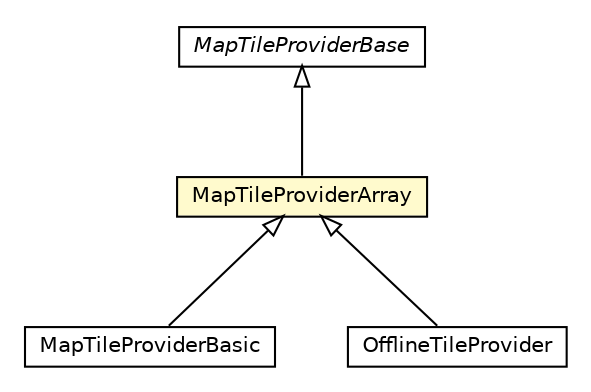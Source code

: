 #!/usr/local/bin/dot
#
# Class diagram 
# Generated by UMLGraph version R5_6-24-gf6e263 (http://www.umlgraph.org/)
#

digraph G {
	edge [fontname="Helvetica",fontsize=10,labelfontname="Helvetica",labelfontsize=10];
	node [fontname="Helvetica",fontsize=10,shape=plaintext];
	nodesep=0.25;
	ranksep=0.5;
	// org.osmdroid.tileprovider.MapTileProviderArray
	c18438 [label=<<table title="org.osmdroid.tileprovider.MapTileProviderArray" border="0" cellborder="1" cellspacing="0" cellpadding="2" port="p" bgcolor="lemonChiffon" href="./MapTileProviderArray.html">
		<tr><td><table border="0" cellspacing="0" cellpadding="1">
<tr><td align="center" balign="center"> MapTileProviderArray </td></tr>
		</table></td></tr>
		</table>>, URL="./MapTileProviderArray.html", fontname="Helvetica", fontcolor="black", fontsize=10.0];
	// org.osmdroid.tileprovider.MapTileProviderBase
	c18439 [label=<<table title="org.osmdroid.tileprovider.MapTileProviderBase" border="0" cellborder="1" cellspacing="0" cellpadding="2" port="p" href="./MapTileProviderBase.html">
		<tr><td><table border="0" cellspacing="0" cellpadding="1">
<tr><td align="center" balign="center"><font face="Helvetica-Oblique"> MapTileProviderBase </font></td></tr>
		</table></td></tr>
		</table>>, URL="./MapTileProviderBase.html", fontname="Helvetica", fontcolor="black", fontsize=10.0];
	// org.osmdroid.tileprovider.MapTileProviderBasic
	c18440 [label=<<table title="org.osmdroid.tileprovider.MapTileProviderBasic" border="0" cellborder="1" cellspacing="0" cellpadding="2" port="p" href="./MapTileProviderBasic.html">
		<tr><td><table border="0" cellspacing="0" cellpadding="1">
<tr><td align="center" balign="center"> MapTileProviderBasic </td></tr>
		</table></td></tr>
		</table>>, URL="./MapTileProviderBasic.html", fontname="Helvetica", fontcolor="black", fontsize=10.0];
	// org.osmdroid.tileprovider.modules.OfflineTileProvider
	c18465 [label=<<table title="org.osmdroid.tileprovider.modules.OfflineTileProvider" border="0" cellborder="1" cellspacing="0" cellpadding="2" port="p" href="./modules/OfflineTileProvider.html">
		<tr><td><table border="0" cellspacing="0" cellpadding="1">
<tr><td align="center" balign="center"> OfflineTileProvider </td></tr>
		</table></td></tr>
		</table>>, URL="./modules/OfflineTileProvider.html", fontname="Helvetica", fontcolor="black", fontsize=10.0];
	//org.osmdroid.tileprovider.MapTileProviderArray extends org.osmdroid.tileprovider.MapTileProviderBase
	c18439:p -> c18438:p [dir=back,arrowtail=empty];
	//org.osmdroid.tileprovider.MapTileProviderBasic extends org.osmdroid.tileprovider.MapTileProviderArray
	c18438:p -> c18440:p [dir=back,arrowtail=empty];
	//org.osmdroid.tileprovider.modules.OfflineTileProvider extends org.osmdroid.tileprovider.MapTileProviderArray
	c18438:p -> c18465:p [dir=back,arrowtail=empty];
}

